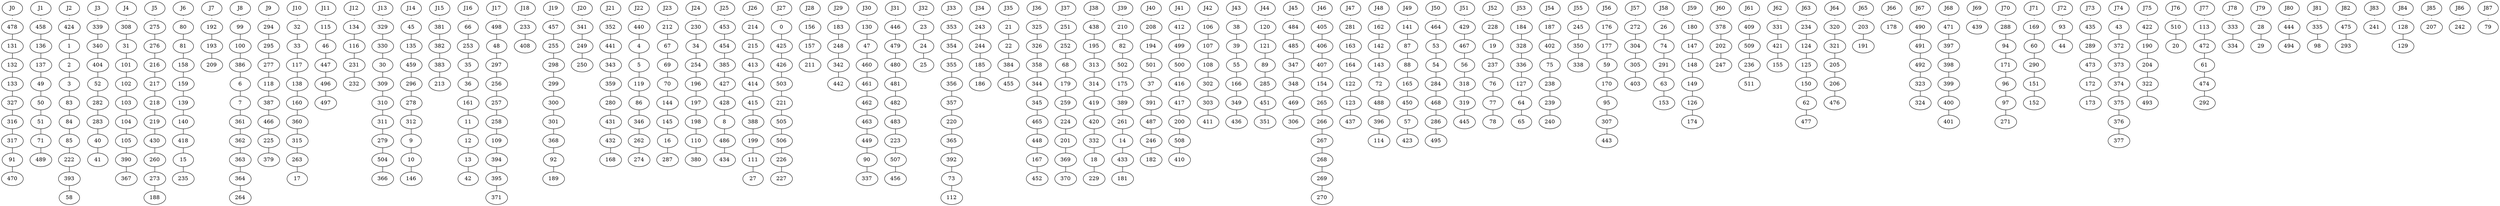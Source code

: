 graph g {
ranksep=0.2;
overlap=scale;
"J0" -- "478" [style=dotted];
"478" -- "131" [weight=1.2, len=0.5];
"131" -- "132" [weight=1.2, len=0.5];
"132" -- "133" [weight=1.2, len=0.5];
"133" -- "327" [weight=1.2, len=0.5];
"327" -- "316" [weight=1.2, len=0.5];
"316" -- "317" [weight=1.2, len=0.5];
"317" -- "91" [weight=1.2, len=0.5];
"91" -- "470" [weight=1.2, len=0.5];
"J1" -- "458" [style=dotted];
"458" -- "136" [weight=1.2, len=0.5];
"136" -- "137" [weight=1.2, len=0.5];
"137" -- "49" [weight=1.2, len=0.5];
"49" -- "50" [weight=1.2, len=0.5];
"50" -- "51" [weight=1.2, len=0.5];
"51" -- "71" [weight=1.2, len=0.5];
"71" -- "489" [weight=1.2, len=0.5];
"J2" -- "424" [style=dotted];
"424" -- "1" [weight=1.2, len=0.5];
"1" -- "2" [weight=1.2, len=0.5];
"2" -- "3" [weight=1.2, len=0.5];
"3" -- "83" [weight=1.2, len=0.5];
"83" -- "84" [weight=1.2, len=0.5];
"84" -- "85" [weight=1.2, len=0.5];
"85" -- "222" [weight=1.2, len=0.5];
"222" -- "393" [weight=1.2, len=0.5];
"393" -- "58" [weight=1.2, len=0.5];
"J3" -- "339" [style=dotted];
"339" -- "340" [weight=1.2, len=0.5];
"340" -- "404" [weight=1.2, len=0.5];
"404" -- "52" [weight=1.2, len=0.5];
"52" -- "282" [weight=1.2, len=0.5];
"282" -- "283" [weight=1.2, len=0.5];
"283" -- "40" [weight=1.2, len=0.5];
"40" -- "41" [weight=1.2, len=0.5];
"J4" -- "308" [style=dotted];
"308" -- "31" [weight=1.2, len=0.5];
"31" -- "101" [weight=1.2, len=0.5];
"101" -- "102" [weight=1.2, len=0.5];
"102" -- "103" [weight=1.2, len=0.5];
"103" -- "104" [weight=1.2, len=0.5];
"104" -- "105" [weight=1.2, len=0.5];
"105" -- "390" [weight=1.2, len=0.5];
"390" -- "367" [weight=1.2, len=0.5];
"J5" -- "275" [style=dotted];
"275" -- "276" [weight=1.2, len=0.5];
"276" -- "216" [weight=1.2, len=0.5];
"216" -- "217" [weight=1.2, len=0.5];
"217" -- "218" [weight=1.2, len=0.5];
"218" -- "219" [weight=1.2, len=0.5];
"219" -- "430" [weight=1.2, len=0.5];
"430" -- "260" [weight=1.2, len=0.5];
"260" -- "273" [weight=1.2, len=0.5];
"273" -- "188" [weight=1.2, len=0.5];
"J6" -- "80" [style=dotted];
"80" -- "81" [weight=1.2, len=0.5];
"81" -- "158" [weight=1.2, len=0.5];
"158" -- "159" [weight=1.2, len=0.5];
"159" -- "139" [weight=1.2, len=0.5];
"139" -- "140" [weight=1.2, len=0.5];
"140" -- "418" [weight=1.2, len=0.5];
"418" -- "15" [weight=1.2, len=0.5];
"15" -- "235" [weight=1.2, len=0.5];
"J7" -- "192" [style=dotted];
"192" -- "193" [weight=1.2, len=0.5];
"193" -- "209" [weight=1.2, len=0.5];
"J8" -- "99" [style=dotted];
"99" -- "100" [weight=1.2, len=0.5];
"100" -- "386" [weight=1.2, len=0.5];
"386" -- "6" [weight=1.2, len=0.5];
"6" -- "7" [weight=1.2, len=0.5];
"7" -- "361" [weight=1.2, len=0.5];
"361" -- "362" [weight=1.2, len=0.5];
"362" -- "363" [weight=1.2, len=0.5];
"363" -- "364" [weight=1.2, len=0.5];
"364" -- "264" [weight=1.2, len=0.5];
"J9" -- "294" [style=dotted];
"294" -- "295" [weight=1.2, len=0.5];
"295" -- "277" [weight=1.2, len=0.5];
"277" -- "118" [weight=1.2, len=0.5];
"118" -- "387" [weight=1.2, len=0.5];
"387" -- "466" [weight=1.2, len=0.5];
"466" -- "225" [weight=1.2, len=0.5];
"225" -- "379" [weight=1.2, len=0.5];
"J10" -- "32" [style=dotted];
"32" -- "33" [weight=1.2, len=0.5];
"33" -- "117" [weight=1.2, len=0.5];
"117" -- "138" [weight=1.2, len=0.5];
"138" -- "160" [weight=1.2, len=0.5];
"160" -- "360" [weight=1.2, len=0.5];
"360" -- "315" [weight=1.2, len=0.5];
"315" -- "263" [weight=1.2, len=0.5];
"263" -- "17" [weight=1.2, len=0.5];
"J11" -- "115" [style=dotted];
"115" -- "46" [weight=1.2, len=0.5];
"46" -- "447" [weight=1.2, len=0.5];
"447" -- "496" [weight=1.2, len=0.5];
"496" -- "497" [weight=1.2, len=0.5];
"J12" -- "134" [style=dotted];
"134" -- "116" [weight=1.2, len=0.5];
"116" -- "231" [weight=1.2, len=0.5];
"231" -- "232" [weight=1.2, len=0.5];
"J13" -- "329" [style=dotted];
"329" -- "330" [weight=1.2, len=0.5];
"330" -- "30" [weight=1.2, len=0.5];
"30" -- "309" [weight=1.2, len=0.5];
"309" -- "310" [weight=1.2, len=0.5];
"310" -- "311" [weight=1.2, len=0.5];
"311" -- "279" [weight=1.2, len=0.5];
"279" -- "504" [weight=1.2, len=0.5];
"504" -- "366" [weight=1.2, len=0.5];
"J14" -- "45" [style=dotted];
"45" -- "135" [weight=1.2, len=0.5];
"135" -- "459" [weight=1.2, len=0.5];
"459" -- "296" [weight=1.2, len=0.5];
"296" -- "278" [weight=1.2, len=0.5];
"278" -- "312" [weight=1.2, len=0.5];
"312" -- "9" [weight=1.2, len=0.5];
"9" -- "10" [weight=1.2, len=0.5];
"10" -- "146" [weight=1.2, len=0.5];
"J15" -- "381" [style=dotted];
"381" -- "382" [weight=1.2, len=0.5];
"382" -- "383" [weight=1.2, len=0.5];
"383" -- "213" [weight=1.2, len=0.5];
"J16" -- "66" [style=dotted];
"66" -- "253" [weight=1.2, len=0.5];
"253" -- "35" [weight=1.2, len=0.5];
"35" -- "36" [weight=1.2, len=0.5];
"36" -- "161" [weight=1.2, len=0.5];
"161" -- "11" [weight=1.2, len=0.5];
"11" -- "12" [weight=1.2, len=0.5];
"12" -- "13" [weight=1.2, len=0.5];
"13" -- "42" [weight=1.2, len=0.5];
"J17" -- "498" [style=dotted];
"498" -- "48" [weight=1.2, len=0.5];
"48" -- "297" [weight=1.2, len=0.5];
"297" -- "256" [weight=1.2, len=0.5];
"256" -- "257" [weight=1.2, len=0.5];
"257" -- "258" [weight=1.2, len=0.5];
"258" -- "109" [weight=1.2, len=0.5];
"109" -- "394" [weight=1.2, len=0.5];
"394" -- "395" [weight=1.2, len=0.5];
"395" -- "371" [weight=1.2, len=0.5];
"J18" -- "233" [style=dotted];
"233" -- "408" [weight=1.2, len=0.5];
"J19" -- "457" [style=dotted];
"457" -- "255" [weight=1.2, len=0.5];
"255" -- "298" [weight=1.2, len=0.5];
"298" -- "299" [weight=1.2, len=0.5];
"299" -- "300" [weight=1.2, len=0.5];
"300" -- "301" [weight=1.2, len=0.5];
"301" -- "368" [weight=1.2, len=0.5];
"368" -- "92" [weight=1.2, len=0.5];
"92" -- "189" [weight=1.2, len=0.5];
"J20" -- "341" [style=dotted];
"341" -- "249" [weight=1.2, len=0.5];
"249" -- "250" [weight=1.2, len=0.5];
"J21" -- "352" [style=dotted];
"352" -- "441" [weight=1.2, len=0.5];
"441" -- "343" [weight=1.2, len=0.5];
"343" -- "359" [weight=1.2, len=0.5];
"359" -- "280" [weight=1.2, len=0.5];
"280" -- "431" [weight=1.2, len=0.5];
"431" -- "432" [weight=1.2, len=0.5];
"432" -- "168" [weight=1.2, len=0.5];
"J22" -- "440" [style=dotted];
"440" -- "4" [weight=1.2, len=0.5];
"4" -- "5" [weight=1.2, len=0.5];
"5" -- "119" [weight=1.2, len=0.5];
"119" -- "86" [weight=1.2, len=0.5];
"86" -- "346" [weight=1.2, len=0.5];
"346" -- "262" [weight=1.2, len=0.5];
"262" -- "274" [weight=1.2, len=0.5];
"J23" -- "212" [style=dotted];
"212" -- "67" [weight=1.2, len=0.5];
"67" -- "69" [weight=1.2, len=0.5];
"69" -- "70" [weight=1.2, len=0.5];
"70" -- "144" [weight=1.2, len=0.5];
"144" -- "145" [weight=1.2, len=0.5];
"145" -- "16" [weight=1.2, len=0.5];
"16" -- "287" [weight=1.2, len=0.5];
"J24" -- "230" [style=dotted];
"230" -- "34" [weight=1.2, len=0.5];
"34" -- "254" [weight=1.2, len=0.5];
"254" -- "196" [weight=1.2, len=0.5];
"196" -- "197" [weight=1.2, len=0.5];
"197" -- "198" [weight=1.2, len=0.5];
"198" -- "110" [weight=1.2, len=0.5];
"110" -- "380" [weight=1.2, len=0.5];
"J25" -- "453" [style=dotted];
"453" -- "454" [weight=1.2, len=0.5];
"454" -- "385" [weight=1.2, len=0.5];
"385" -- "427" [weight=1.2, len=0.5];
"427" -- "428" [weight=1.2, len=0.5];
"428" -- "8" [weight=1.2, len=0.5];
"8" -- "486" [weight=1.2, len=0.5];
"486" -- "434" [weight=1.2, len=0.5];
"J26" -- "214" [style=dotted];
"214" -- "215" [weight=1.2, len=0.5];
"215" -- "413" [weight=1.2, len=0.5];
"413" -- "414" [weight=1.2, len=0.5];
"414" -- "415" [weight=1.2, len=0.5];
"415" -- "388" [weight=1.2, len=0.5];
"388" -- "199" [weight=1.2, len=0.5];
"199" -- "111" [weight=1.2, len=0.5];
"111" -- "27" [weight=1.2, len=0.5];
"J27" -- "0" [style=dotted];
"0" -- "425" [weight=1.2, len=0.5];
"425" -- "426" [weight=1.2, len=0.5];
"426" -- "503" [weight=1.2, len=0.5];
"503" -- "221" [weight=1.2, len=0.5];
"221" -- "505" [weight=1.2, len=0.5];
"505" -- "506" [weight=1.2, len=0.5];
"506" -- "226" [weight=1.2, len=0.5];
"226" -- "227" [weight=1.2, len=0.5];
"J28" -- "156" [style=dotted];
"156" -- "157" [weight=1.2, len=0.5];
"157" -- "211" [weight=1.2, len=0.5];
"J29" -- "183" [style=dotted];
"183" -- "248" [weight=1.2, len=0.5];
"248" -- "342" [weight=1.2, len=0.5];
"342" -- "442" [weight=1.2, len=0.5];
"J30" -- "130" [style=dotted];
"130" -- "47" [weight=1.2, len=0.5];
"47" -- "460" [weight=1.2, len=0.5];
"460" -- "461" [weight=1.2, len=0.5];
"461" -- "462" [weight=1.2, len=0.5];
"462" -- "463" [weight=1.2, len=0.5];
"463" -- "449" [weight=1.2, len=0.5];
"449" -- "90" [weight=1.2, len=0.5];
"90" -- "337" [weight=1.2, len=0.5];
"J31" -- "446" [style=dotted];
"446" -- "479" [weight=1.2, len=0.5];
"479" -- "480" [weight=1.2, len=0.5];
"480" -- "481" [weight=1.2, len=0.5];
"481" -- "482" [weight=1.2, len=0.5];
"482" -- "483" [weight=1.2, len=0.5];
"483" -- "223" [weight=1.2, len=0.5];
"223" -- "507" [weight=1.2, len=0.5];
"507" -- "456" [weight=1.2, len=0.5];
"J32" -- "23" [style=dotted];
"23" -- "24" [weight=1.2, len=0.5];
"24" -- "25" [weight=1.2, len=0.5];
"J33" -- "353" [style=dotted];
"353" -- "354" [weight=1.2, len=0.5];
"354" -- "355" [weight=1.2, len=0.5];
"355" -- "356" [weight=1.2, len=0.5];
"356" -- "357" [weight=1.2, len=0.5];
"357" -- "220" [weight=1.2, len=0.5];
"220" -- "365" [weight=1.2, len=0.5];
"365" -- "392" [weight=1.2, len=0.5];
"392" -- "73" [weight=1.2, len=0.5];
"73" -- "112" [weight=1.2, len=0.5];
"J34" -- "243" [style=dotted];
"243" -- "244" [weight=1.2, len=0.5];
"244" -- "185" [weight=1.2, len=0.5];
"185" -- "186" [weight=1.2, len=0.5];
"J35" -- "21" [style=dotted];
"21" -- "22" [weight=1.2, len=0.5];
"22" -- "384" [weight=1.2, len=0.5];
"384" -- "455" [weight=1.2, len=0.5];
"J36" -- "325" [style=dotted];
"325" -- "326" [weight=1.2, len=0.5];
"326" -- "358" [weight=1.2, len=0.5];
"358" -- "344" [weight=1.2, len=0.5];
"344" -- "345" [weight=1.2, len=0.5];
"345" -- "465" [weight=1.2, len=0.5];
"465" -- "448" [weight=1.2, len=0.5];
"448" -- "167" [weight=1.2, len=0.5];
"167" -- "452" [weight=1.2, len=0.5];
"J37" -- "251" [style=dotted];
"251" -- "252" [weight=1.2, len=0.5];
"252" -- "68" [weight=1.2, len=0.5];
"68" -- "179" [weight=1.2, len=0.5];
"179" -- "259" [weight=1.2, len=0.5];
"259" -- "224" [weight=1.2, len=0.5];
"224" -- "201" [weight=1.2, len=0.5];
"201" -- "369" [weight=1.2, len=0.5];
"369" -- "370" [weight=1.2, len=0.5];
"J38" -- "438" [style=dotted];
"438" -- "195" [weight=1.2, len=0.5];
"195" -- "313" [weight=1.2, len=0.5];
"313" -- "314" [weight=1.2, len=0.5];
"314" -- "419" [weight=1.2, len=0.5];
"419" -- "420" [weight=1.2, len=0.5];
"420" -- "332" [weight=1.2, len=0.5];
"332" -- "18" [weight=1.2, len=0.5];
"18" -- "229" [weight=1.2, len=0.5];
"J39" -- "210" [style=dotted];
"210" -- "82" [weight=1.2, len=0.5];
"82" -- "502" [weight=1.2, len=0.5];
"502" -- "175" [weight=1.2, len=0.5];
"175" -- "389" [weight=1.2, len=0.5];
"389" -- "261" [weight=1.2, len=0.5];
"261" -- "14" [weight=1.2, len=0.5];
"14" -- "433" [weight=1.2, len=0.5];
"433" -- "181" [weight=1.2, len=0.5];
"J40" -- "208" [style=dotted];
"208" -- "194" [weight=1.2, len=0.5];
"194" -- "501" [weight=1.2, len=0.5];
"501" -- "37" [weight=1.2, len=0.5];
"37" -- "391" [weight=1.2, len=0.5];
"391" -- "487" [weight=1.2, len=0.5];
"487" -- "246" [weight=1.2, len=0.5];
"246" -- "182" [weight=1.2, len=0.5];
"J41" -- "412" [style=dotted];
"412" -- "499" [weight=1.2, len=0.5];
"499" -- "500" [weight=1.2, len=0.5];
"500" -- "416" [weight=1.2, len=0.5];
"416" -- "417" [weight=1.2, len=0.5];
"417" -- "200" [weight=1.2, len=0.5];
"200" -- "508" [weight=1.2, len=0.5];
"508" -- "410" [weight=1.2, len=0.5];
"J42" -- "106" [style=dotted];
"106" -- "107" [weight=1.2, len=0.5];
"107" -- "108" [weight=1.2, len=0.5];
"108" -- "302" [weight=1.2, len=0.5];
"302" -- "303" [weight=1.2, len=0.5];
"303" -- "411" [weight=1.2, len=0.5];
"J43" -- "38" [style=dotted];
"38" -- "39" [weight=1.2, len=0.5];
"39" -- "55" [weight=1.2, len=0.5];
"55" -- "166" [weight=1.2, len=0.5];
"166" -- "349" [weight=1.2, len=0.5];
"349" -- "436" [weight=1.2, len=0.5];
"J44" -- "120" [style=dotted];
"120" -- "121" [weight=1.2, len=0.5];
"121" -- "89" [weight=1.2, len=0.5];
"89" -- "285" [weight=1.2, len=0.5];
"285" -- "451" [weight=1.2, len=0.5];
"451" -- "351" [weight=1.2, len=0.5];
"J45" -- "484" [style=dotted];
"484" -- "485" [weight=1.2, len=0.5];
"485" -- "347" [weight=1.2, len=0.5];
"347" -- "348" [weight=1.2, len=0.5];
"348" -- "469" [weight=1.2, len=0.5];
"469" -- "306" [weight=1.2, len=0.5];
"J46" -- "405" [style=dotted];
"405" -- "406" [weight=1.2, len=0.5];
"406" -- "407" [weight=1.2, len=0.5];
"407" -- "154" [weight=1.2, len=0.5];
"154" -- "265" [weight=1.2, len=0.5];
"265" -- "266" [weight=1.2, len=0.5];
"266" -- "267" [weight=1.2, len=0.5];
"267" -- "268" [weight=1.2, len=0.5];
"268" -- "269" [weight=1.2, len=0.5];
"269" -- "270" [weight=1.2, len=0.5];
"J47" -- "281" [style=dotted];
"281" -- "163" [weight=1.2, len=0.5];
"163" -- "164" [weight=1.2, len=0.5];
"164" -- "122" [weight=1.2, len=0.5];
"122" -- "123" [weight=1.2, len=0.5];
"123" -- "437" [weight=1.2, len=0.5];
"J48" -- "162" [style=dotted];
"162" -- "142" [weight=1.2, len=0.5];
"142" -- "143" [weight=1.2, len=0.5];
"143" -- "72" [weight=1.2, len=0.5];
"72" -- "488" [weight=1.2, len=0.5];
"488" -- "396" [weight=1.2, len=0.5];
"396" -- "114" [weight=1.2, len=0.5];
"J49" -- "141" [style=dotted];
"141" -- "87" [weight=1.2, len=0.5];
"87" -- "88" [weight=1.2, len=0.5];
"88" -- "165" [weight=1.2, len=0.5];
"165" -- "450" [weight=1.2, len=0.5];
"450" -- "57" [weight=1.2, len=0.5];
"57" -- "423" [weight=1.2, len=0.5];
"J50" -- "464" [style=dotted];
"464" -- "53" [weight=1.2, len=0.5];
"53" -- "54" [weight=1.2, len=0.5];
"54" -- "284" [weight=1.2, len=0.5];
"284" -- "468" [weight=1.2, len=0.5];
"468" -- "286" [weight=1.2, len=0.5];
"286" -- "495" [weight=1.2, len=0.5];
"J51" -- "429" [style=dotted];
"429" -- "467" [weight=1.2, len=0.5];
"467" -- "56" [weight=1.2, len=0.5];
"56" -- "318" [weight=1.2, len=0.5];
"318" -- "319" [weight=1.2, len=0.5];
"319" -- "445" [weight=1.2, len=0.5];
"J52" -- "228" [style=dotted];
"228" -- "19" [weight=1.2, len=0.5];
"19" -- "237" [weight=1.2, len=0.5];
"237" -- "76" [weight=1.2, len=0.5];
"76" -- "77" [weight=1.2, len=0.5];
"77" -- "78" [weight=1.2, len=0.5];
"J53" -- "184" [style=dotted];
"184" -- "328" [weight=1.2, len=0.5];
"328" -- "336" [weight=1.2, len=0.5];
"336" -- "127" [weight=1.2, len=0.5];
"127" -- "64" [weight=1.2, len=0.5];
"64" -- "65" [weight=1.2, len=0.5];
"J54" -- "187" [style=dotted];
"187" -- "402" [weight=1.2, len=0.5];
"402" -- "75" [weight=1.2, len=0.5];
"75" -- "238" [weight=1.2, len=0.5];
"238" -- "239" [weight=1.2, len=0.5];
"239" -- "240" [weight=1.2, len=0.5];
"J55" -- "245" [style=dotted];
"245" -- "350" [weight=1.2, len=0.5];
"350" -- "338" [weight=1.2, len=0.5];
"J56" -- "176" [style=dotted];
"176" -- "177" [weight=1.2, len=0.5];
"177" -- "59" [weight=1.2, len=0.5];
"59" -- "170" [weight=1.2, len=0.5];
"170" -- "95" [weight=1.2, len=0.5];
"95" -- "307" [weight=1.2, len=0.5];
"307" -- "443" [weight=1.2, len=0.5];
"J57" -- "272" [style=dotted];
"272" -- "304" [weight=1.2, len=0.5];
"304" -- "305" [weight=1.2, len=0.5];
"305" -- "403" [weight=1.2, len=0.5];
"J58" -- "26" [style=dotted];
"26" -- "74" [weight=1.2, len=0.5];
"74" -- "291" [weight=1.2, len=0.5];
"291" -- "63" [weight=1.2, len=0.5];
"63" -- "153" [weight=1.2, len=0.5];
"J59" -- "180" [style=dotted];
"180" -- "147" [weight=1.2, len=0.5];
"147" -- "148" [weight=1.2, len=0.5];
"148" -- "149" [weight=1.2, len=0.5];
"149" -- "126" [weight=1.2, len=0.5];
"126" -- "174" [weight=1.2, len=0.5];
"J60" -- "378" [style=dotted];
"378" -- "202" [weight=1.2, len=0.5];
"202" -- "247" [weight=1.2, len=0.5];
"J61" -- "409" [style=dotted];
"409" -- "509" [weight=1.2, len=0.5];
"509" -- "236" [weight=1.2, len=0.5];
"236" -- "511" [weight=1.2, len=0.5];
"J62" -- "331" [style=dotted];
"331" -- "421" [weight=1.2, len=0.5];
"421" -- "155" [weight=1.2, len=0.5];
"J63" -- "234" [style=dotted];
"234" -- "124" [weight=1.2, len=0.5];
"124" -- "125" [weight=1.2, len=0.5];
"125" -- "150" [weight=1.2, len=0.5];
"150" -- "62" [weight=1.2, len=0.5];
"62" -- "477" [weight=1.2, len=0.5];
"J64" -- "320" [style=dotted];
"320" -- "321" [weight=1.2, len=0.5];
"321" -- "205" [weight=1.2, len=0.5];
"205" -- "206" [weight=1.2, len=0.5];
"206" -- "476" [weight=1.2, len=0.5];
"J65" -- "203" [style=dotted];
"203" -- "191" [weight=1.2, len=0.5];
"J66" -- "178" [style=dotted];
"J67" -- "490" [style=dotted];
"490" -- "491" [weight=1.2, len=0.5];
"491" -- "492" [weight=1.2, len=0.5];
"492" -- "323" [weight=1.2, len=0.5];
"323" -- "324" [weight=1.2, len=0.5];
"J68" -- "471" [style=dotted];
"471" -- "397" [weight=1.2, len=0.5];
"397" -- "398" [weight=1.2, len=0.5];
"398" -- "399" [weight=1.2, len=0.5];
"399" -- "400" [weight=1.2, len=0.5];
"400" -- "401" [weight=1.2, len=0.5];
"J69" -- "439" [style=dotted];
"J70" -- "288" [style=dotted];
"288" -- "94" [weight=1.2, len=0.5];
"94" -- "171" [weight=1.2, len=0.5];
"171" -- "96" [weight=1.2, len=0.5];
"96" -- "97" [weight=1.2, len=0.5];
"97" -- "271" [weight=1.2, len=0.5];
"J71" -- "169" [style=dotted];
"169" -- "60" [weight=1.2, len=0.5];
"60" -- "290" [weight=1.2, len=0.5];
"290" -- "151" [weight=1.2, len=0.5];
"151" -- "152" [weight=1.2, len=0.5];
"J72" -- "93" [style=dotted];
"93" -- "44" [weight=1.2, len=0.5];
"J73" -- "435" [style=dotted];
"435" -- "289" [weight=1.2, len=0.5];
"289" -- "473" [weight=1.2, len=0.5];
"473" -- "172" [weight=1.2, len=0.5];
"172" -- "173" [weight=1.2, len=0.5];
"J74" -- "43" [style=dotted];
"43" -- "372" [weight=1.2, len=0.5];
"372" -- "373" [weight=1.2, len=0.5];
"373" -- "374" [weight=1.2, len=0.5];
"374" -- "375" [weight=1.2, len=0.5];
"375" -- "376" [weight=1.2, len=0.5];
"376" -- "377" [weight=1.2, len=0.5];
"J75" -- "422" [style=dotted];
"422" -- "190" [weight=1.2, len=0.5];
"190" -- "204" [weight=1.2, len=0.5];
"204" -- "322" [weight=1.2, len=0.5];
"322" -- "493" [weight=1.2, len=0.5];
"J76" -- "510" [style=dotted];
"510" -- "20" [weight=1.2, len=0.5];
"J77" -- "113" [style=dotted];
"113" -- "472" [weight=1.2, len=0.5];
"472" -- "61" [weight=1.2, len=0.5];
"61" -- "474" [weight=1.2, len=0.5];
"474" -- "292" [weight=1.2, len=0.5];
"J78" -- "333" [style=dotted];
"333" -- "334" [weight=1.2, len=0.5];
"J79" -- "28" [style=dotted];
"28" -- "29" [weight=1.2, len=0.5];
"J80" -- "444" [style=dotted];
"444" -- "494" [weight=1.2, len=0.5];
"J81" -- "335" [style=dotted];
"335" -- "98" [weight=1.2, len=0.5];
"J82" -- "475" [style=dotted];
"475" -- "293" [weight=1.2, len=0.5];
"J83" -- "241" [style=dotted];
"J84" -- "128" [style=dotted];
"128" -- "129" [weight=1.2, len=0.5];
"J85" -- "207" [style=dotted];
"J86" -- "242" [style=dotted];
"J87" -- "79" [style=dotted];
}